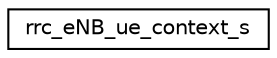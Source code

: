 digraph "Graphical Class Hierarchy"
{
 // LATEX_PDF_SIZE
  edge [fontname="Helvetica",fontsize="10",labelfontname="Helvetica",labelfontsize="10"];
  node [fontname="Helvetica",fontsize="10",shape=record];
  rankdir="LR";
  Node0 [label="rrc_eNB_ue_context_s",height=0.2,width=0.4,color="black", fillcolor="white", style="filled",URL="$structrrc__eNB__ue__context__s.html",tooltip=" "];
}
